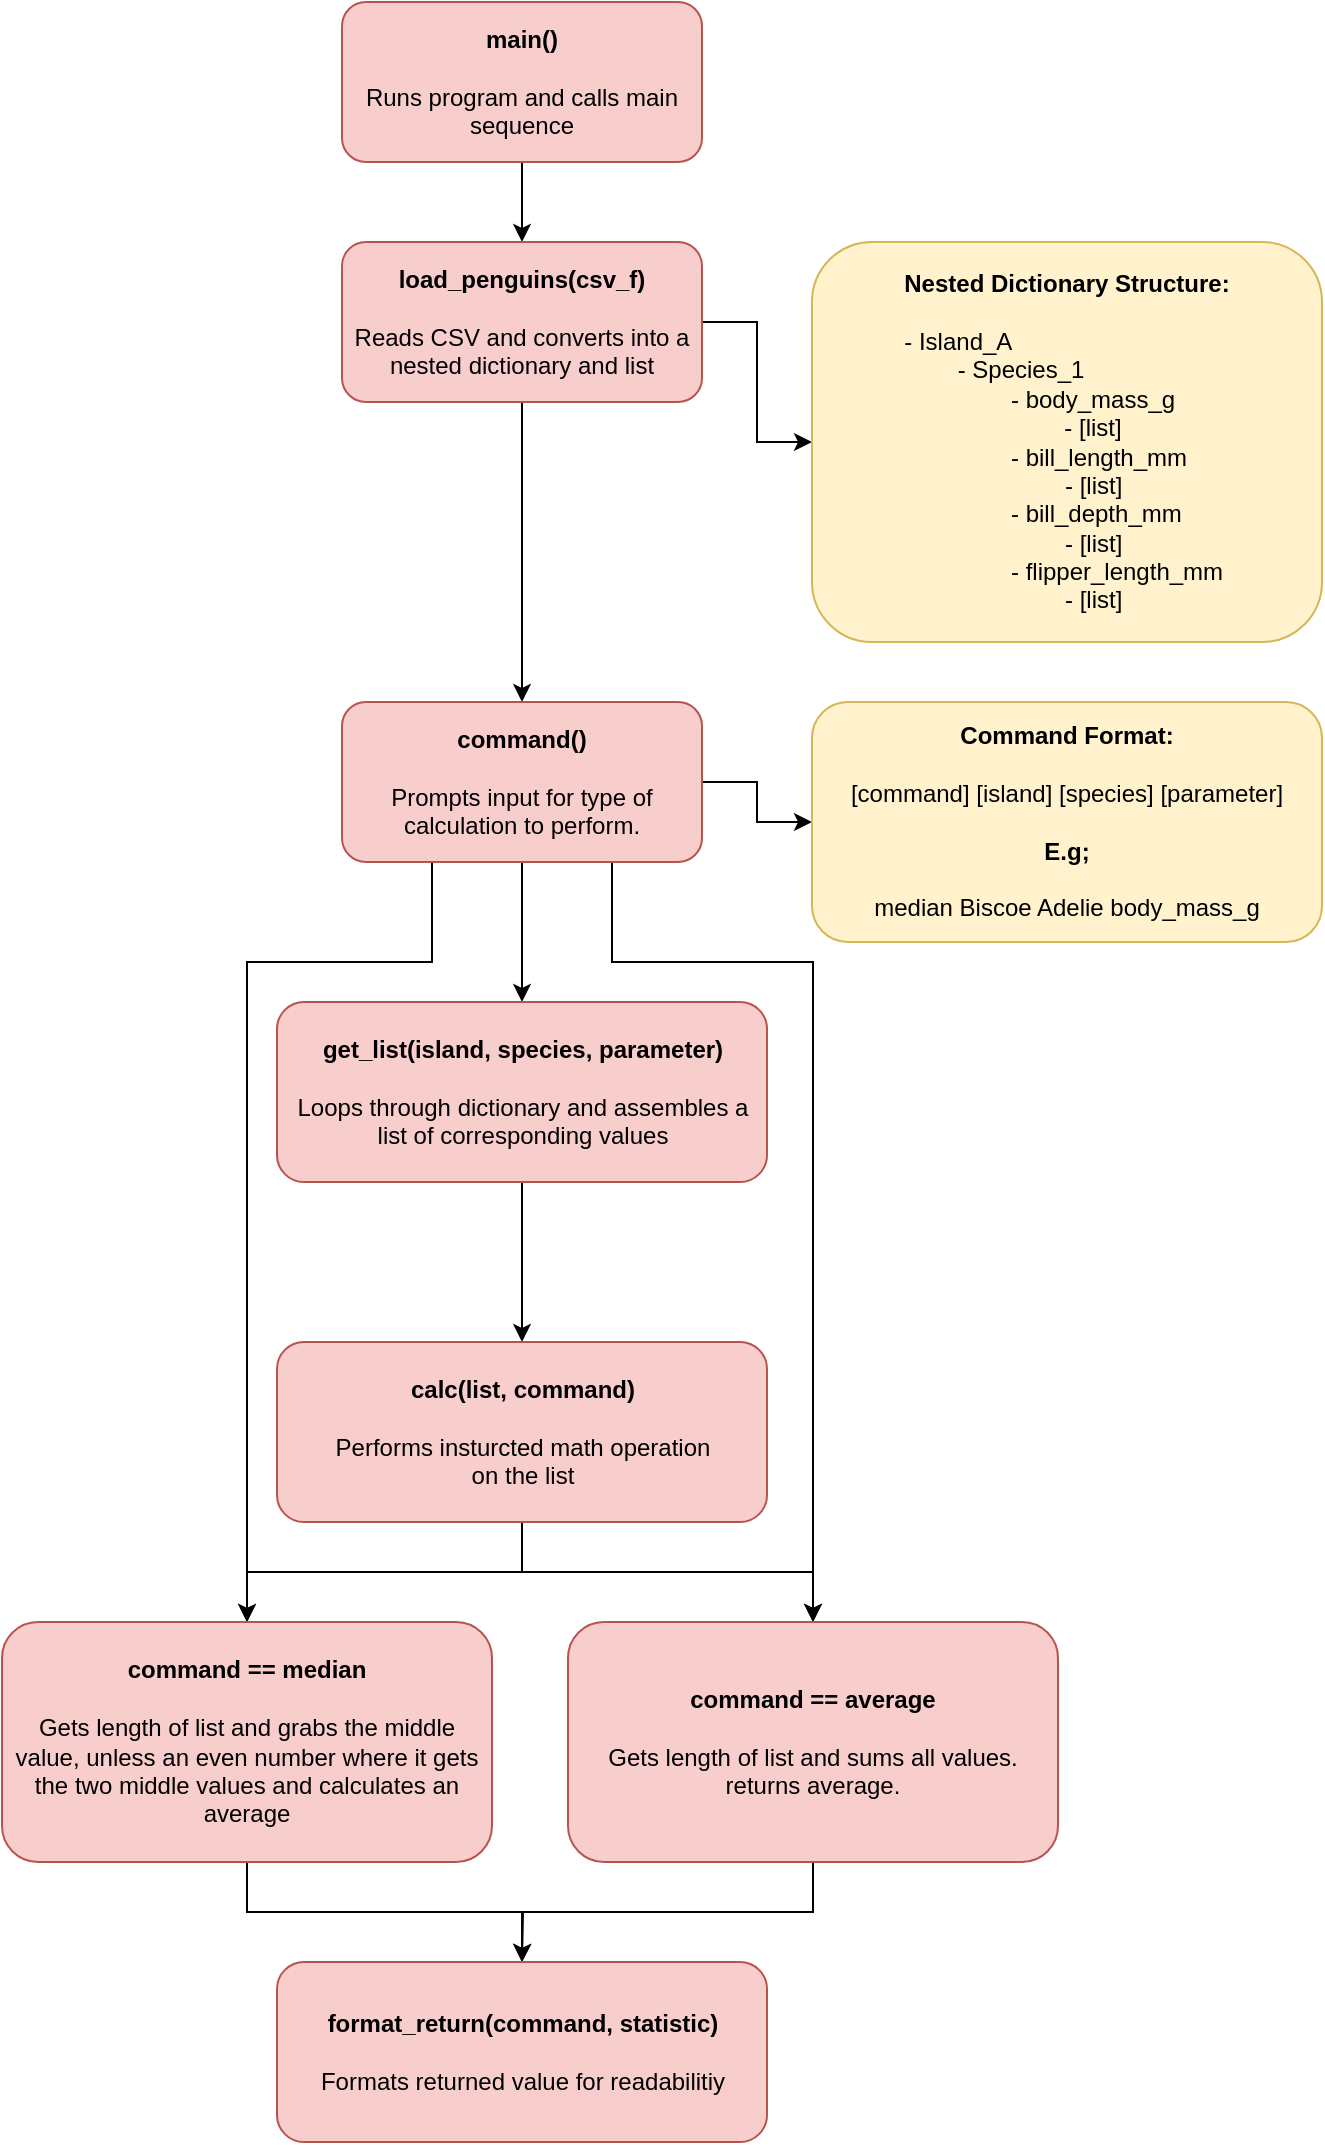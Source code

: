 <mxfile version="27.0.5">
  <diagram name="Page-1" id="jz8O4wpl_f1jFNlkTVth">
    <mxGraphModel dx="2073" dy="1415" grid="1" gridSize="10" guides="1" tooltips="1" connect="1" arrows="1" fold="1" page="1" pageScale="1" pageWidth="850" pageHeight="1100" math="0" shadow="0">
      <root>
        <mxCell id="0" />
        <mxCell id="1" parent="0" />
        <mxCell id="ivwe20rVrnVRDWFouDJh-6" style="edgeStyle=orthogonalEdgeStyle;rounded=0;orthogonalLoop=1;jettySize=auto;html=1;exitX=0.5;exitY=1;exitDx=0;exitDy=0;entryX=0.5;entryY=0;entryDx=0;entryDy=0;" edge="1" parent="1" source="ivwe20rVrnVRDWFouDJh-2" target="ivwe20rVrnVRDWFouDJh-5">
          <mxGeometry relative="1" as="geometry" />
        </mxCell>
        <mxCell id="ivwe20rVrnVRDWFouDJh-2" value="&lt;b&gt;main()&lt;/b&gt;&lt;div&gt;&lt;b&gt;&lt;br&gt;&lt;/b&gt;&lt;/div&gt;&lt;div&gt;Runs program and calls main sequence&lt;/div&gt;" style="rounded=1;whiteSpace=wrap;html=1;fillColor=#f8cecc;strokeColor=#b85450;" vertex="1" parent="1">
          <mxGeometry x="190" y="560" width="180" height="80" as="geometry" />
        </mxCell>
        <mxCell id="ivwe20rVrnVRDWFouDJh-8" style="edgeStyle=orthogonalEdgeStyle;rounded=0;orthogonalLoop=1;jettySize=auto;html=1;exitX=1;exitY=0.5;exitDx=0;exitDy=0;entryX=0;entryY=0.5;entryDx=0;entryDy=0;" edge="1" parent="1" source="ivwe20rVrnVRDWFouDJh-5" target="ivwe20rVrnVRDWFouDJh-7">
          <mxGeometry relative="1" as="geometry" />
        </mxCell>
        <mxCell id="ivwe20rVrnVRDWFouDJh-10" style="edgeStyle=orthogonalEdgeStyle;rounded=0;orthogonalLoop=1;jettySize=auto;html=1;exitX=0.5;exitY=1;exitDx=0;exitDy=0;entryX=0.5;entryY=0;entryDx=0;entryDy=0;" edge="1" parent="1" source="ivwe20rVrnVRDWFouDJh-5" target="ivwe20rVrnVRDWFouDJh-9">
          <mxGeometry relative="1" as="geometry" />
        </mxCell>
        <mxCell id="ivwe20rVrnVRDWFouDJh-5" value="&lt;b&gt;load_penguins(csv_f)&lt;/b&gt;&lt;div&gt;&lt;b&gt;&lt;br&gt;&lt;/b&gt;&lt;/div&gt;&lt;div&gt;Reads CSV and converts into a nested dictionary and list&lt;/div&gt;" style="rounded=1;whiteSpace=wrap;html=1;fillColor=#f8cecc;strokeColor=#b85450;" vertex="1" parent="1">
          <mxGeometry x="190" y="680" width="180" height="80" as="geometry" />
        </mxCell>
        <mxCell id="ivwe20rVrnVRDWFouDJh-7" value="&lt;b&gt;Nested Dictionary Structure:&lt;/b&gt;&lt;div&gt;&lt;b&gt;&lt;br&gt;&lt;/b&gt;&lt;/div&gt;&lt;div style=&quot;text-align: left;&quot;&gt;- Island_A&lt;/div&gt;&lt;div&gt;&lt;div style=&quot;text-align: left;&quot;&gt;&lt;span style=&quot;background-color: transparent; color: light-dark(rgb(0, 0, 0), rgb(255, 255, 255));&quot;&gt;&lt;span style=&quot;white-space: pre;&quot;&gt;&#x9;&lt;/span&gt;- Species_1&lt;/span&gt;&lt;/div&gt;&lt;div style=&quot;text-align: left;&quot;&gt;&lt;span style=&quot;white-space: pre;&quot;&gt;&#x9;&lt;/span&gt;&lt;span style=&quot;white-space: pre;&quot;&gt;&#x9;&lt;/span&gt;-&amp;nbsp;&lt;span style=&quot;background-color: transparent;&quot;&gt;body_mass_g&lt;/span&gt;&lt;br&gt;&lt;/div&gt;&lt;div style=&quot;text-align: left;&quot;&gt;&lt;span style=&quot;background-color: transparent;&quot;&gt;&lt;span style=&quot;white-space: pre;&quot;&gt;&#x9;&lt;/span&gt;&lt;span style=&quot;white-space: pre;&quot;&gt;&#x9;&lt;/span&gt;&lt;span style=&quot;white-space: pre;&quot;&gt;&#x9;&lt;/span&gt;- [list]&lt;br&gt;&lt;/span&gt;&lt;/div&gt;&lt;div style=&quot;text-align: left;&quot;&gt;&lt;span style=&quot;white-space: pre;&quot;&gt;&#x9;&lt;/span&gt;&lt;span style=&quot;white-space: pre;&quot;&gt;&#x9;&lt;/span&gt;- bill_length_mm&lt;/div&gt;&lt;span style=&quot;text-align: left; white-space: pre;&quot;&gt;&#x9;&lt;/span&gt;&lt;span style=&quot;text-align: left;&quot;&gt;- [list]&lt;/span&gt;&lt;div style=&quot;text-align: left;&quot;&gt;&lt;span style=&quot;white-space: pre;&quot;&gt;&#x9;&lt;/span&gt;&lt;span style=&quot;white-space: pre;&quot;&gt;&#x9;&lt;/span&gt;- bill_depth_mm&lt;/div&gt;&lt;span style=&quot;text-align: left; white-space: pre;&quot;&gt;&#x9;&lt;/span&gt;&lt;span style=&quot;text-align: left;&quot;&gt;- [list]&lt;/span&gt;&lt;div style=&quot;text-align: left;&quot;&gt;&lt;span style=&quot;white-space: pre;&quot;&gt;&#x9;&lt;/span&gt;&lt;span style=&quot;white-space: pre;&quot;&gt;&#x9;&lt;/span&gt;- flipper_length_mm&lt;/div&gt;&lt;/div&gt;&lt;div style=&quot;text-align: left;&quot;&gt;&lt;/div&gt;&lt;span style=&quot;text-align: left; white-space: pre;&quot;&gt;&#x9;&lt;/span&gt;&lt;span style=&quot;text-align: left;&quot;&gt;- [list]&lt;/span&gt;" style="rounded=1;whiteSpace=wrap;html=1;fillColor=#fff2cc;strokeColor=#d6b656;" vertex="1" parent="1">
          <mxGeometry x="425" y="680" width="255" height="200" as="geometry" />
        </mxCell>
        <mxCell id="ivwe20rVrnVRDWFouDJh-12" style="edgeStyle=orthogonalEdgeStyle;rounded=0;orthogonalLoop=1;jettySize=auto;html=1;exitX=1;exitY=0.5;exitDx=0;exitDy=0;entryX=0;entryY=0.5;entryDx=0;entryDy=0;" edge="1" parent="1" source="ivwe20rVrnVRDWFouDJh-9" target="ivwe20rVrnVRDWFouDJh-11">
          <mxGeometry relative="1" as="geometry" />
        </mxCell>
        <mxCell id="ivwe20rVrnVRDWFouDJh-14" style="edgeStyle=orthogonalEdgeStyle;rounded=0;orthogonalLoop=1;jettySize=auto;html=1;exitX=0.5;exitY=1;exitDx=0;exitDy=0;entryX=0.5;entryY=0;entryDx=0;entryDy=0;" edge="1" parent="1" source="ivwe20rVrnVRDWFouDJh-9" target="ivwe20rVrnVRDWFouDJh-13">
          <mxGeometry relative="1" as="geometry" />
        </mxCell>
        <mxCell id="ivwe20rVrnVRDWFouDJh-21" style="edgeStyle=orthogonalEdgeStyle;rounded=0;orthogonalLoop=1;jettySize=auto;html=1;exitX=0.75;exitY=1;exitDx=0;exitDy=0;entryX=0.5;entryY=0;entryDx=0;entryDy=0;" edge="1" parent="1" source="ivwe20rVrnVRDWFouDJh-9" target="ivwe20rVrnVRDWFouDJh-18">
          <mxGeometry relative="1" as="geometry">
            <Array as="points">
              <mxPoint x="325" y="1040" />
              <mxPoint x="426" y="1040" />
            </Array>
          </mxGeometry>
        </mxCell>
        <mxCell id="ivwe20rVrnVRDWFouDJh-22" style="edgeStyle=orthogonalEdgeStyle;rounded=0;orthogonalLoop=1;jettySize=auto;html=1;exitX=0.25;exitY=1;exitDx=0;exitDy=0;entryX=0.5;entryY=0;entryDx=0;entryDy=0;" edge="1" parent="1" source="ivwe20rVrnVRDWFouDJh-9" target="ivwe20rVrnVRDWFouDJh-17">
          <mxGeometry relative="1" as="geometry">
            <Array as="points">
              <mxPoint x="235" y="1040" />
              <mxPoint x="143" y="1040" />
            </Array>
          </mxGeometry>
        </mxCell>
        <mxCell id="ivwe20rVrnVRDWFouDJh-9" value="&lt;b&gt;command()&lt;/b&gt;&lt;div&gt;&lt;b&gt;&lt;br&gt;&lt;/b&gt;&lt;/div&gt;&lt;div&gt;Prompts input for type of calculation to perform.&lt;/div&gt;" style="rounded=1;whiteSpace=wrap;html=1;fillColor=#f8cecc;strokeColor=#b85450;" vertex="1" parent="1">
          <mxGeometry x="190" y="910" width="180" height="80" as="geometry" />
        </mxCell>
        <mxCell id="ivwe20rVrnVRDWFouDJh-11" value="&lt;b&gt;Command Format:&lt;/b&gt;&lt;div&gt;&lt;b&gt;&lt;br&gt;&lt;/b&gt;&lt;/div&gt;&lt;div&gt;[command] [island] [species] [parameter]&lt;/div&gt;&lt;div&gt;&lt;br&gt;&lt;/div&gt;&lt;div&gt;&lt;b&gt;E.g;&lt;br&gt;&lt;br&gt;&lt;/b&gt;&lt;/div&gt;&lt;div&gt;median Biscoe Adelie body_mass_g&lt;/div&gt;" style="rounded=1;whiteSpace=wrap;html=1;fillColor=#fff2cc;strokeColor=#d6b656;" vertex="1" parent="1">
          <mxGeometry x="425" y="910" width="255" height="120" as="geometry" />
        </mxCell>
        <mxCell id="ivwe20rVrnVRDWFouDJh-16" style="edgeStyle=orthogonalEdgeStyle;rounded=0;orthogonalLoop=1;jettySize=auto;html=1;exitX=0.5;exitY=1;exitDx=0;exitDy=0;entryX=0.5;entryY=0;entryDx=0;entryDy=0;" edge="1" parent="1" source="ivwe20rVrnVRDWFouDJh-13" target="ivwe20rVrnVRDWFouDJh-15">
          <mxGeometry relative="1" as="geometry" />
        </mxCell>
        <mxCell id="ivwe20rVrnVRDWFouDJh-13" value="&lt;b&gt;get_list(island, species, parameter)&lt;/b&gt;&lt;div&gt;&lt;b&gt;&lt;br&gt;&lt;/b&gt;&lt;/div&gt;&lt;div&gt;Loops through dictionary and assembles a list of corresponding values&lt;/div&gt;" style="rounded=1;whiteSpace=wrap;html=1;fillColor=#f8cecc;strokeColor=#b85450;" vertex="1" parent="1">
          <mxGeometry x="157.5" y="1060" width="245" height="90" as="geometry" />
        </mxCell>
        <mxCell id="ivwe20rVrnVRDWFouDJh-19" style="edgeStyle=orthogonalEdgeStyle;rounded=0;orthogonalLoop=1;jettySize=auto;html=1;exitX=0.5;exitY=1;exitDx=0;exitDy=0;entryX=0.5;entryY=0;entryDx=0;entryDy=0;" edge="1" parent="1" source="ivwe20rVrnVRDWFouDJh-15" target="ivwe20rVrnVRDWFouDJh-18">
          <mxGeometry relative="1" as="geometry" />
        </mxCell>
        <mxCell id="ivwe20rVrnVRDWFouDJh-23" style="edgeStyle=orthogonalEdgeStyle;rounded=0;orthogonalLoop=1;jettySize=auto;html=1;exitX=0.5;exitY=1;exitDx=0;exitDy=0;entryX=0.5;entryY=0;entryDx=0;entryDy=0;" edge="1" parent="1" source="ivwe20rVrnVRDWFouDJh-15" target="ivwe20rVrnVRDWFouDJh-17">
          <mxGeometry relative="1" as="geometry" />
        </mxCell>
        <mxCell id="ivwe20rVrnVRDWFouDJh-15" value="&lt;b&gt;calc(list, command)&lt;/b&gt;&lt;br&gt;&lt;div&gt;&lt;b&gt;&lt;br&gt;&lt;/b&gt;&lt;/div&gt;&lt;div&gt;Performs insturcted math operation&lt;/div&gt;&lt;div&gt;on the list&lt;/div&gt;" style="rounded=1;whiteSpace=wrap;html=1;fillColor=#f8cecc;strokeColor=#b85450;" vertex="1" parent="1">
          <mxGeometry x="157.5" y="1230" width="245" height="90" as="geometry" />
        </mxCell>
        <mxCell id="ivwe20rVrnVRDWFouDJh-26" style="edgeStyle=orthogonalEdgeStyle;rounded=0;orthogonalLoop=1;jettySize=auto;html=1;exitX=0.5;exitY=1;exitDx=0;exitDy=0;" edge="1" parent="1" source="ivwe20rVrnVRDWFouDJh-17">
          <mxGeometry relative="1" as="geometry">
            <mxPoint x="280" y="1540" as="targetPoint" />
          </mxGeometry>
        </mxCell>
        <mxCell id="ivwe20rVrnVRDWFouDJh-17" value="&lt;b&gt;command == median&lt;/b&gt;&lt;br&gt;&lt;div&gt;&lt;b&gt;&lt;br&gt;&lt;/b&gt;&lt;/div&gt;&lt;div&gt;Gets length of list and grabs the middle value, unless an even number where it gets the two middle values and calculates an average&lt;/div&gt;" style="rounded=1;whiteSpace=wrap;html=1;fillColor=#f8cecc;strokeColor=#b85450;" vertex="1" parent="1">
          <mxGeometry x="20" y="1370" width="245" height="120" as="geometry" />
        </mxCell>
        <mxCell id="ivwe20rVrnVRDWFouDJh-25" style="edgeStyle=orthogonalEdgeStyle;rounded=0;orthogonalLoop=1;jettySize=auto;html=1;exitX=0.5;exitY=1;exitDx=0;exitDy=0;entryX=0.5;entryY=0;entryDx=0;entryDy=0;" edge="1" parent="1" source="ivwe20rVrnVRDWFouDJh-18" target="ivwe20rVrnVRDWFouDJh-24">
          <mxGeometry relative="1" as="geometry" />
        </mxCell>
        <mxCell id="ivwe20rVrnVRDWFouDJh-18" value="&lt;b&gt;command == average&lt;/b&gt;&lt;br&gt;&lt;div&gt;&lt;b&gt;&lt;br&gt;&lt;/b&gt;&lt;/div&gt;&lt;div&gt;Gets length of list and sums all values. returns average.&lt;/div&gt;" style="rounded=1;whiteSpace=wrap;html=1;fillColor=#f8cecc;strokeColor=#b85450;" vertex="1" parent="1">
          <mxGeometry x="303" y="1370" width="245" height="120" as="geometry" />
        </mxCell>
        <mxCell id="ivwe20rVrnVRDWFouDJh-24" value="&lt;b&gt;format_return(command, statistic)&lt;/b&gt;&lt;br&gt;&lt;div&gt;&lt;b&gt;&lt;br&gt;&lt;/b&gt;&lt;/div&gt;&lt;div&gt;Formats returned value for readabilitiy&lt;/div&gt;" style="rounded=1;whiteSpace=wrap;html=1;fillColor=#f8cecc;strokeColor=#b85450;" vertex="1" parent="1">
          <mxGeometry x="157.5" y="1540" width="245" height="90" as="geometry" />
        </mxCell>
      </root>
    </mxGraphModel>
  </diagram>
</mxfile>
